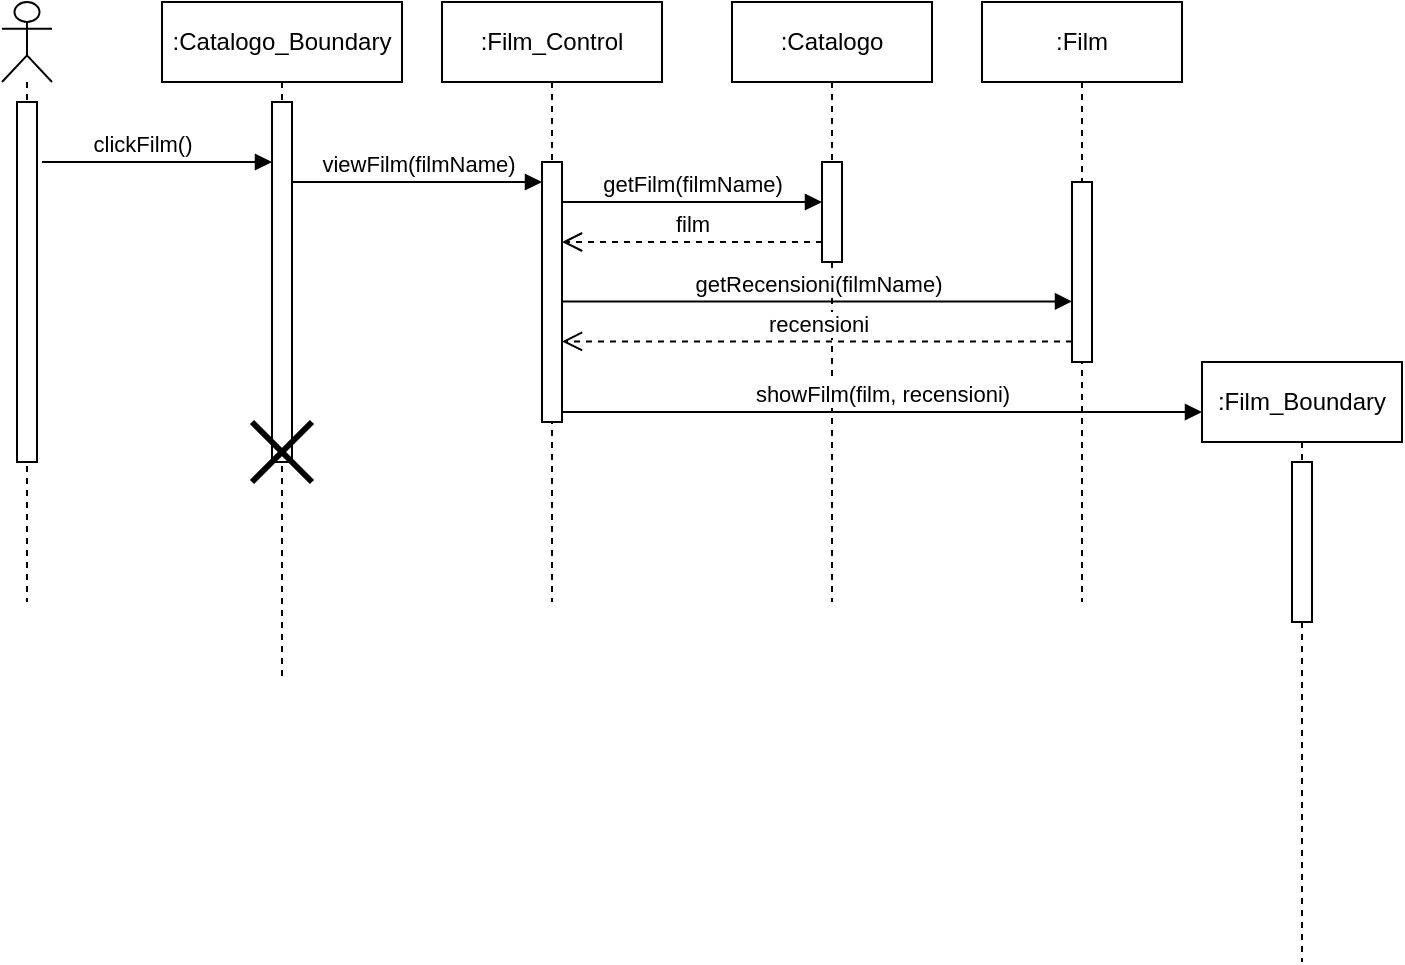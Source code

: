 <mxfile version="25.0.2">
  <diagram name="Page-1" id="2YBvvXClWsGukQMizWep">
    <mxGraphModel dx="985" dy="487" grid="1" gridSize="10" guides="1" tooltips="1" connect="1" arrows="1" fold="1" page="1" pageScale="1" pageWidth="850" pageHeight="1100" math="0" shadow="0">
      <root>
        <mxCell id="0" />
        <mxCell id="1" parent="0" />
        <mxCell id="gqs00I4YRgpX0SxIWQAl-1" value="" style="shape=umlLifeline;perimeter=lifelinePerimeter;whiteSpace=wrap;html=1;container=1;dropTarget=0;collapsible=0;recursiveResize=0;outlineConnect=0;portConstraint=eastwest;newEdgeStyle={&quot;curved&quot;:0,&quot;rounded&quot;:0};participant=umlActor;" vertex="1" parent="1">
          <mxGeometry x="60" y="40" width="25" height="300" as="geometry" />
        </mxCell>
        <mxCell id="gqs00I4YRgpX0SxIWQAl-6" value="" style="html=1;points=[[0,0,0,0,5],[0,1,0,0,-5],[1,0,0,0,5],[1,1,0,0,-5]];perimeter=orthogonalPerimeter;outlineConnect=0;targetShapes=umlLifeline;portConstraint=eastwest;newEdgeStyle={&quot;curved&quot;:0,&quot;rounded&quot;:0};" vertex="1" parent="gqs00I4YRgpX0SxIWQAl-1">
          <mxGeometry x="7.5" y="50" width="10" height="180" as="geometry" />
        </mxCell>
        <mxCell id="gqs00I4YRgpX0SxIWQAl-2" value=":Film" style="shape=umlLifeline;perimeter=lifelinePerimeter;whiteSpace=wrap;html=1;container=1;dropTarget=0;collapsible=0;recursiveResize=0;outlineConnect=0;portConstraint=eastwest;newEdgeStyle={&quot;curved&quot;:0,&quot;rounded&quot;:0};" vertex="1" parent="1">
          <mxGeometry x="550" y="40" width="100" height="300" as="geometry" />
        </mxCell>
        <mxCell id="gqs00I4YRgpX0SxIWQAl-17" value="" style="html=1;points=[[0,0,0,0,5],[0,1,0,0,-5],[1,0,0,0,5],[1,1,0,0,-5]];perimeter=orthogonalPerimeter;outlineConnect=0;targetShapes=umlLifeline;portConstraint=eastwest;newEdgeStyle={&quot;curved&quot;:0,&quot;rounded&quot;:0};" vertex="1" parent="gqs00I4YRgpX0SxIWQAl-2">
          <mxGeometry x="45" y="90" width="10" height="90" as="geometry" />
        </mxCell>
        <mxCell id="gqs00I4YRgpX0SxIWQAl-4" value=":Film_Control" style="shape=umlLifeline;perimeter=lifelinePerimeter;whiteSpace=wrap;html=1;container=1;dropTarget=0;collapsible=0;recursiveResize=0;outlineConnect=0;portConstraint=eastwest;newEdgeStyle={&quot;curved&quot;:0,&quot;rounded&quot;:0};" vertex="1" parent="1">
          <mxGeometry x="280" y="40" width="110" height="300" as="geometry" />
        </mxCell>
        <mxCell id="gqs00I4YRgpX0SxIWQAl-9" value="" style="html=1;points=[[0,0,0,0,5],[0,1,0,0,-5],[1,0,0,0,5],[1,1,0,0,-5]];perimeter=orthogonalPerimeter;outlineConnect=0;targetShapes=umlLifeline;portConstraint=eastwest;newEdgeStyle={&quot;curved&quot;:0,&quot;rounded&quot;:0};" vertex="1" parent="gqs00I4YRgpX0SxIWQAl-4">
          <mxGeometry x="50" y="80" width="10" height="130" as="geometry" />
        </mxCell>
        <mxCell id="gqs00I4YRgpX0SxIWQAl-5" value=":Catalogo_Boundary" style="shape=umlLifeline;perimeter=lifelinePerimeter;whiteSpace=wrap;html=1;container=1;dropTarget=0;collapsible=0;recursiveResize=0;outlineConnect=0;portConstraint=eastwest;newEdgeStyle={&quot;curved&quot;:0,&quot;rounded&quot;:0};" vertex="1" parent="1">
          <mxGeometry x="140" y="40" width="120" height="340" as="geometry" />
        </mxCell>
        <mxCell id="gqs00I4YRgpX0SxIWQAl-7" value="" style="html=1;points=[[0,0,0,0,5],[0,1,0,0,-5],[1,0,0,0,5],[1,1,0,0,-5]];perimeter=orthogonalPerimeter;outlineConnect=0;targetShapes=umlLifeline;portConstraint=eastwest;newEdgeStyle={&quot;curved&quot;:0,&quot;rounded&quot;:0};" vertex="1" parent="gqs00I4YRgpX0SxIWQAl-5">
          <mxGeometry x="55" y="50" width="10" height="180" as="geometry" />
        </mxCell>
        <mxCell id="gqs00I4YRgpX0SxIWQAl-30" value="" style="shape=umlDestroy;whiteSpace=wrap;html=1;strokeWidth=3;targetShapes=umlLifeline;" vertex="1" parent="gqs00I4YRgpX0SxIWQAl-5">
          <mxGeometry x="45" y="210" width="30" height="30" as="geometry" />
        </mxCell>
        <mxCell id="gqs00I4YRgpX0SxIWQAl-8" value="clickFilm()" style="html=1;verticalAlign=bottom;endArrow=block;curved=0;rounded=0;" edge="1" parent="1" target="gqs00I4YRgpX0SxIWQAl-7">
          <mxGeometry x="-0.13" width="80" relative="1" as="geometry">
            <mxPoint x="80" y="120" as="sourcePoint" />
            <mxPoint x="160" y="120" as="targetPoint" />
            <mxPoint as="offset" />
          </mxGeometry>
        </mxCell>
        <mxCell id="gqs00I4YRgpX0SxIWQAl-10" value="viewFilm(filmName)" style="html=1;verticalAlign=bottom;endArrow=block;curved=0;rounded=0;" edge="1" parent="1" source="gqs00I4YRgpX0SxIWQAl-7" target="gqs00I4YRgpX0SxIWQAl-9">
          <mxGeometry width="80" relative="1" as="geometry">
            <mxPoint x="230" y="130" as="sourcePoint" />
            <mxPoint x="300" y="120" as="targetPoint" />
            <Array as="points">
              <mxPoint x="250" y="130" />
            </Array>
          </mxGeometry>
        </mxCell>
        <mxCell id="gqs00I4YRgpX0SxIWQAl-20" value=":Catalogo" style="shape=umlLifeline;perimeter=lifelinePerimeter;whiteSpace=wrap;html=1;container=1;dropTarget=0;collapsible=0;recursiveResize=0;outlineConnect=0;portConstraint=eastwest;newEdgeStyle={&quot;curved&quot;:0,&quot;rounded&quot;:0};" vertex="1" parent="1">
          <mxGeometry x="425" y="40" width="100" height="300" as="geometry" />
        </mxCell>
        <mxCell id="gqs00I4YRgpX0SxIWQAl-21" value="" style="html=1;points=[[0,0,0,0,5],[0,1,0,0,-5],[1,0,0,0,5],[1,1,0,0,-5]];perimeter=orthogonalPerimeter;outlineConnect=0;targetShapes=umlLifeline;portConstraint=eastwest;newEdgeStyle={&quot;curved&quot;:0,&quot;rounded&quot;:0};" vertex="1" parent="gqs00I4YRgpX0SxIWQAl-20">
          <mxGeometry x="45" y="80" width="10" height="50" as="geometry" />
        </mxCell>
        <mxCell id="gqs00I4YRgpX0SxIWQAl-22" value="getFilm(filmName)" style="html=1;verticalAlign=bottom;endArrow=block;curved=0;rounded=0;" edge="1" parent="1" target="gqs00I4YRgpX0SxIWQAl-21">
          <mxGeometry width="80" relative="1" as="geometry">
            <mxPoint x="340" y="140" as="sourcePoint" />
            <mxPoint x="465" y="140" as="targetPoint" />
          </mxGeometry>
        </mxCell>
        <mxCell id="gqs00I4YRgpX0SxIWQAl-23" value="film" style="html=1;verticalAlign=bottom;endArrow=open;dashed=1;endSize=8;curved=0;rounded=0;" edge="1" parent="1" source="gqs00I4YRgpX0SxIWQAl-21">
          <mxGeometry relative="1" as="geometry">
            <mxPoint x="485" y="160" as="sourcePoint" />
            <mxPoint x="340" y="160" as="targetPoint" />
          </mxGeometry>
        </mxCell>
        <mxCell id="gqs00I4YRgpX0SxIWQAl-24" value="getRecensioni(filmName)" style="html=1;verticalAlign=bottom;endArrow=block;curved=0;rounded=0;" edge="1" parent="1" target="gqs00I4YRgpX0SxIWQAl-17">
          <mxGeometry width="80" relative="1" as="geometry">
            <mxPoint x="340" y="189.72" as="sourcePoint" />
            <mxPoint x="485" y="189.72" as="targetPoint" />
          </mxGeometry>
        </mxCell>
        <mxCell id="gqs00I4YRgpX0SxIWQAl-26" value="recensioni" style="html=1;verticalAlign=bottom;endArrow=open;dashed=1;endSize=8;curved=0;rounded=0;" edge="1" parent="1">
          <mxGeometry relative="1" as="geometry">
            <mxPoint x="595.0" y="209.72" as="sourcePoint" />
            <mxPoint x="340" y="209.72" as="targetPoint" />
          </mxGeometry>
        </mxCell>
        <mxCell id="gqs00I4YRgpX0SxIWQAl-27" value=":Film_Boundary" style="shape=umlLifeline;perimeter=lifelinePerimeter;whiteSpace=wrap;html=1;container=1;dropTarget=0;collapsible=0;recursiveResize=0;outlineConnect=0;portConstraint=eastwest;newEdgeStyle={&quot;curved&quot;:0,&quot;rounded&quot;:0};" vertex="1" parent="1">
          <mxGeometry x="660" y="220" width="100" height="300" as="geometry" />
        </mxCell>
        <mxCell id="gqs00I4YRgpX0SxIWQAl-29" value="" style="html=1;points=[[0,0,0,0,5],[0,1,0,0,-5],[1,0,0,0,5],[1,1,0,0,-5]];perimeter=orthogonalPerimeter;outlineConnect=0;targetShapes=umlLifeline;portConstraint=eastwest;newEdgeStyle={&quot;curved&quot;:0,&quot;rounded&quot;:0};" vertex="1" parent="gqs00I4YRgpX0SxIWQAl-27">
          <mxGeometry x="45" y="50" width="10" height="80" as="geometry" />
        </mxCell>
        <mxCell id="gqs00I4YRgpX0SxIWQAl-28" value="showFilm(film, recensioni)" style="html=1;verticalAlign=bottom;endArrow=block;curved=0;rounded=0;exitX=1;exitY=1;exitDx=0;exitDy=-5;exitPerimeter=0;" edge="1" parent="1" source="gqs00I4YRgpX0SxIWQAl-9">
          <mxGeometry width="80" relative="1" as="geometry">
            <mxPoint x="370" y="250" as="sourcePoint" />
            <mxPoint x="660" y="245" as="targetPoint" />
          </mxGeometry>
        </mxCell>
      </root>
    </mxGraphModel>
  </diagram>
</mxfile>

